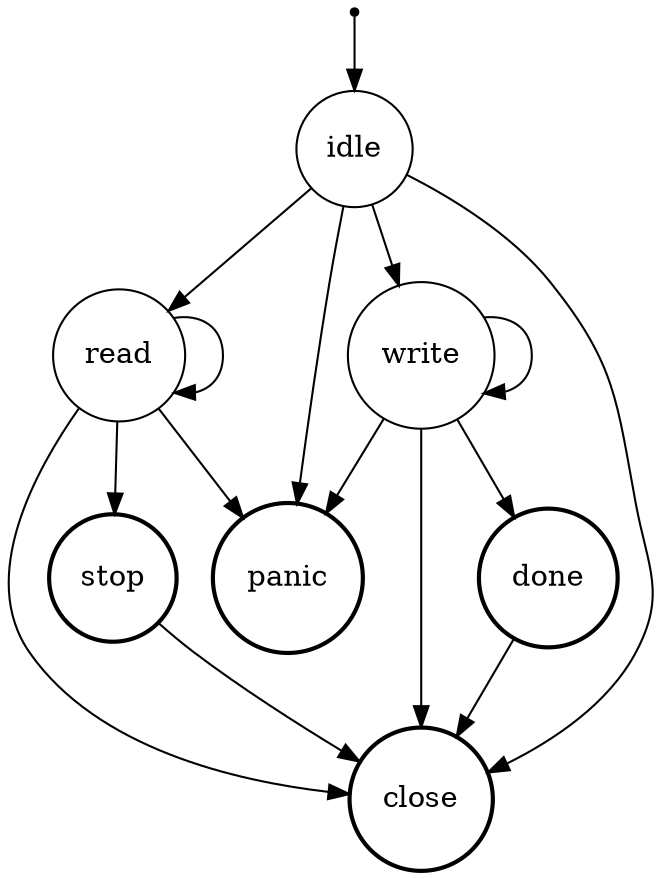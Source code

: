 digraph modes {
    "start" -> "idle";

    "idle" -> "read";
    "idle" -> "write";
    "idle" -> "close";
    "idle" -> "panic";

    "read" -> "read";
    "read" -> "stop";
    "read" -> "close";
    "read" -> "panic";

    "write" -> "write";
    "write" -> "done";
    "write" -> "close";
    "write" -> "panic";

    "stop" -> "close";
    "done" -> "close";

    "start" [ shape = point ];
    "idle"  [ shape = circle ];
    "read"  [ shape = circle ];
    "write" [ shape = circle ];
    "stop"  [ shape = circle; style=bold; ];
    "done"  [ shape = circle; style=bold; ];
    "close" [ shape = circle; style=bold; ];
    "panic" [ shape = circle; style=bold; ];
}
